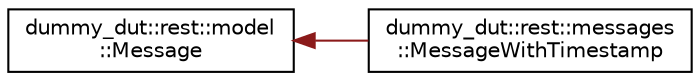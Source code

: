 digraph "Graphical Class Hierarchy"
{
 // LATEX_PDF_SIZE
  edge [fontname="Helvetica",fontsize="10",labelfontname="Helvetica",labelfontsize="10"];
  node [fontname="Helvetica",fontsize="10",shape=record];
  rankdir="LR";
  Node0 [label="dummy_dut::rest::model\l::Message",height=0.2,width=0.4,color="black", fillcolor="white", style="filled",URL="$classdummy__dut_1_1rest_1_1model_1_1Message.html",tooltip=" "];
  Node0 -> Node1 [dir="back",color="firebrick4",fontsize="10",style="solid",fontname="Helvetica"];
  Node1 [label="dummy_dut::rest::messages\l::MessageWithTimestamp",height=0.2,width=0.4,color="black", fillcolor="white", style="filled",URL="$classdummy__dut_1_1rest_1_1messages_1_1MessageWithTimestamp.html",tooltip=" "];
}
